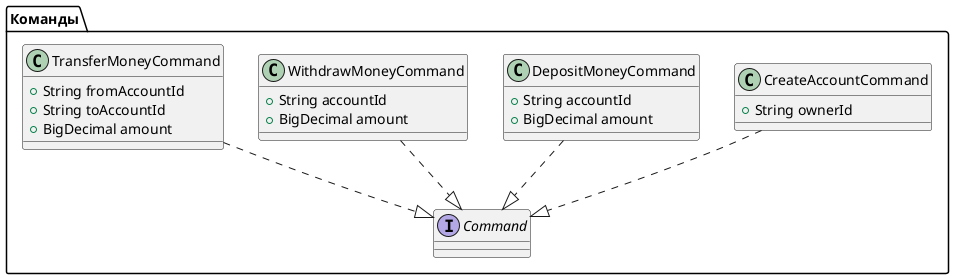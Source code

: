 @startuml CommandModels
package "Команды" {
  interface Command

  class CreateAccountCommand {
    +String ownerId
  }

  class DepositMoneyCommand {
    +String accountId
    +BigDecimal amount
  }

  class WithdrawMoneyCommand {
    +String accountId
    +BigDecimal amount
  }

  class TransferMoneyCommand {
    +String fromAccountId
    +String toAccountId
    +BigDecimal amount
  }

  CreateAccountCommand    ..|> Command
  DepositMoneyCommand     ..|> Command
  WithdrawMoneyCommand    ..|> Command
  TransferMoneyCommand    ..|> Command
}
@enduml

